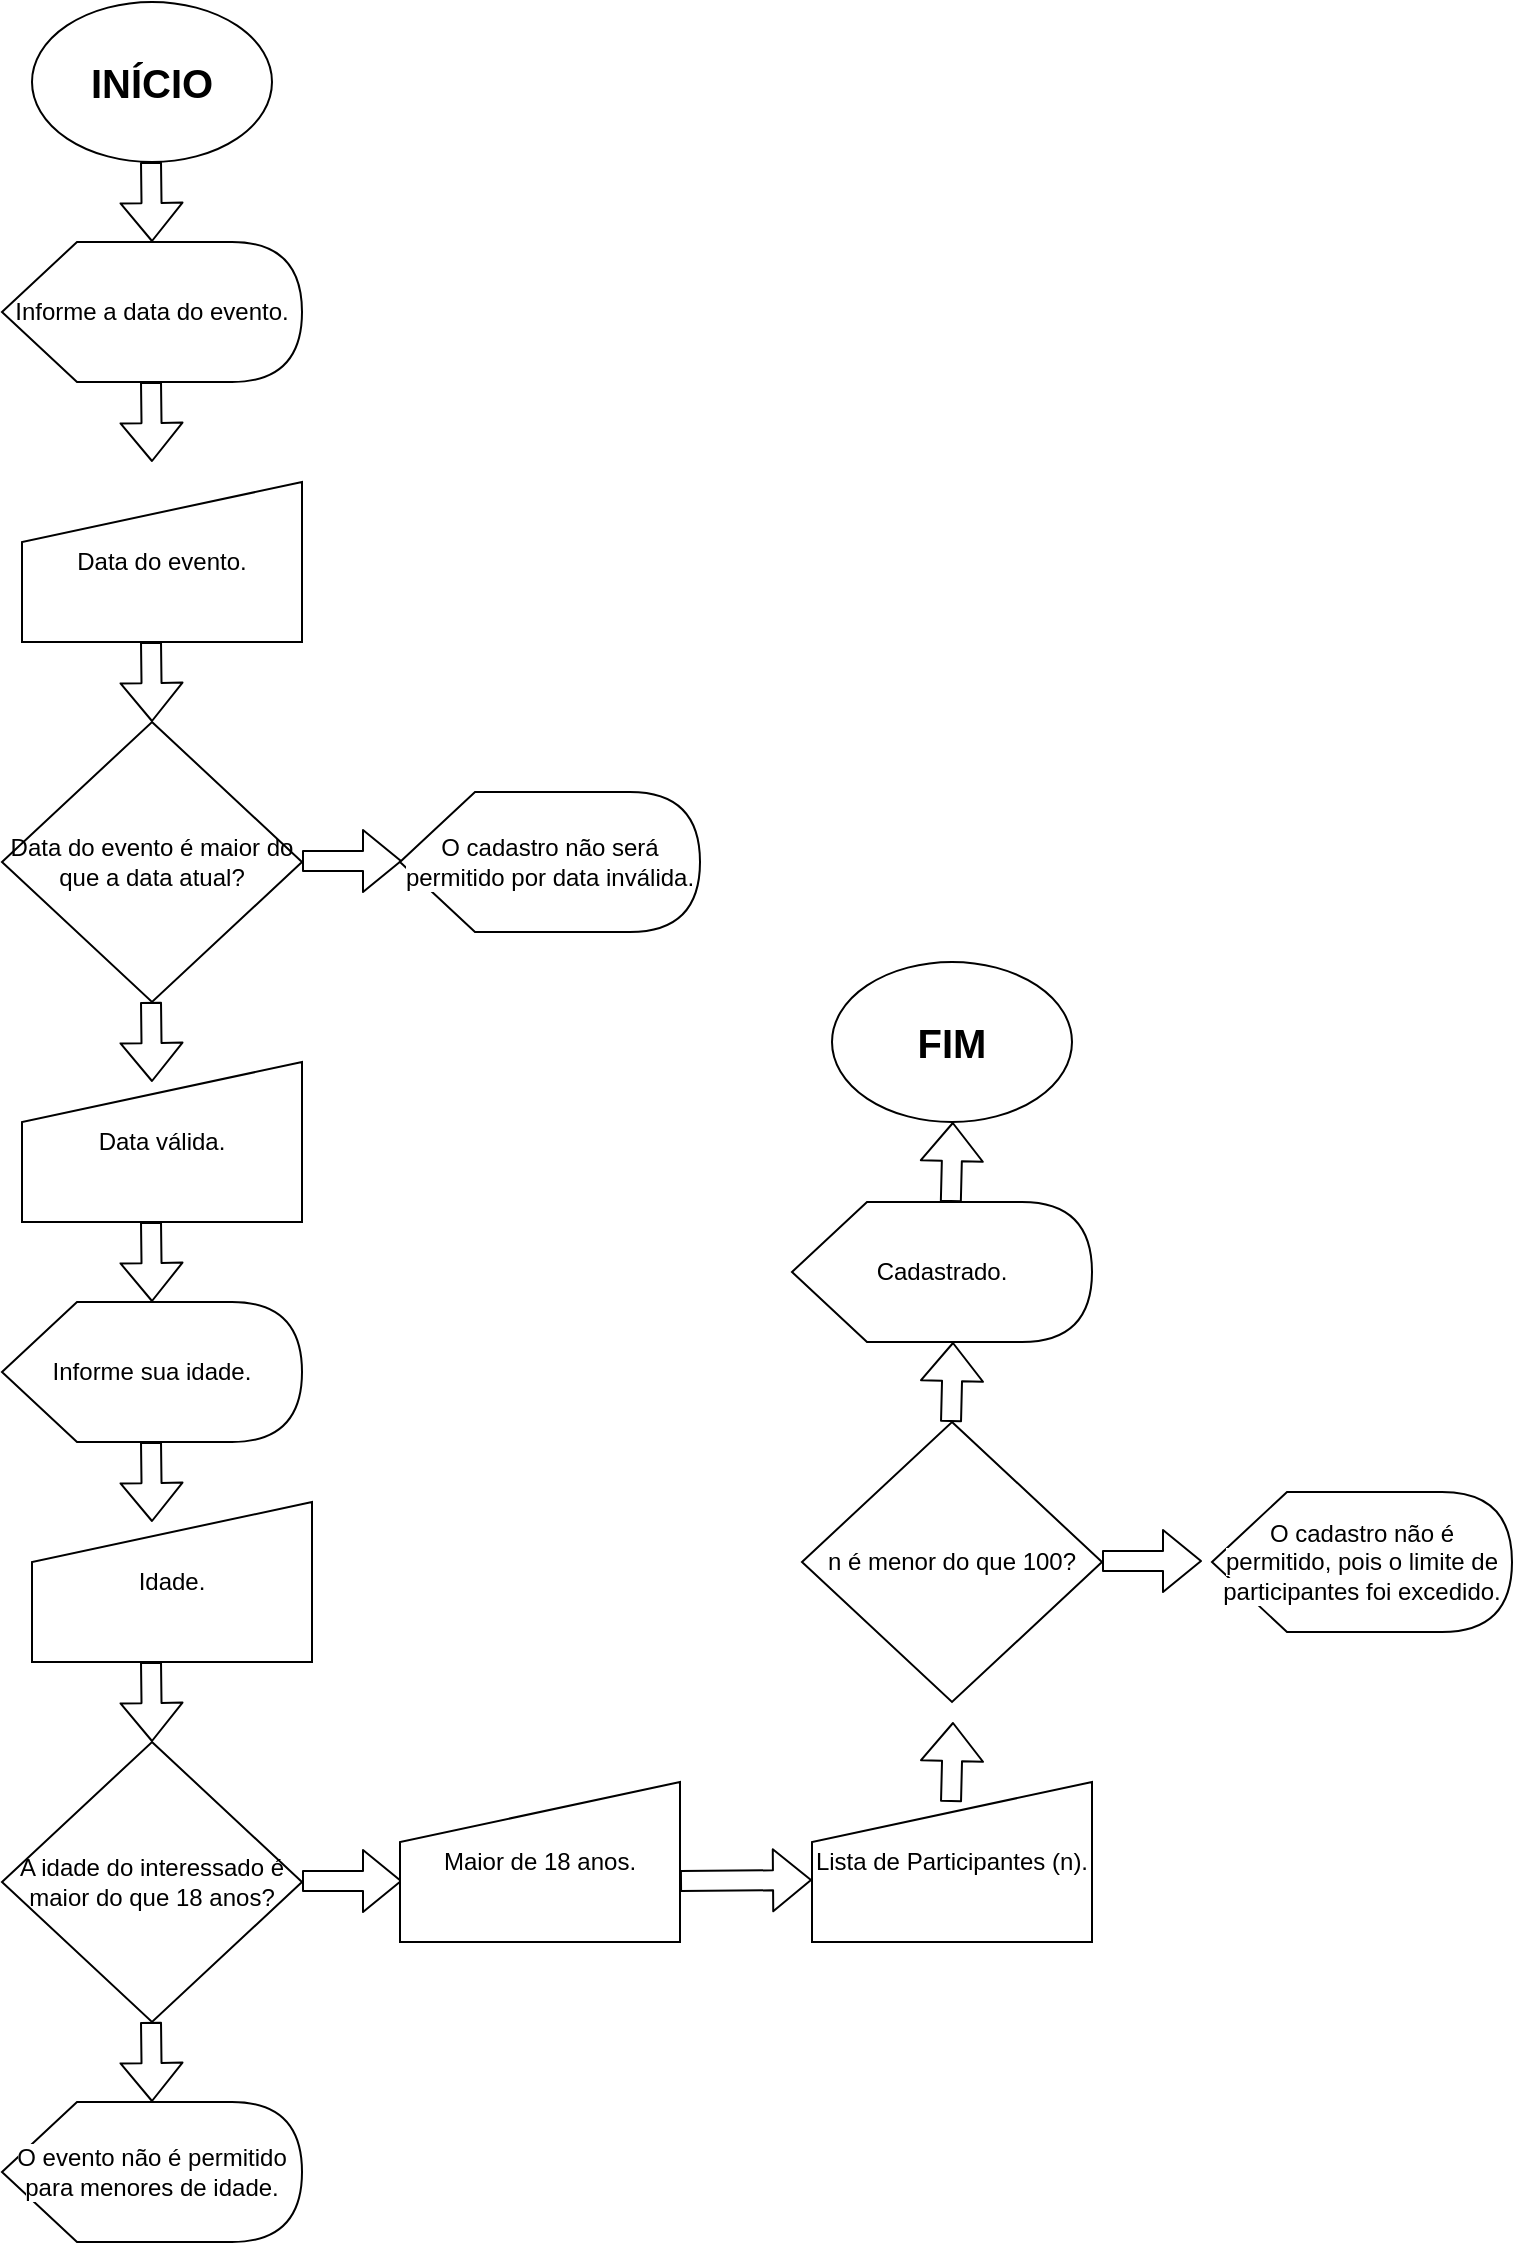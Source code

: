 <mxfile version="15.0.4" type="github">
  <diagram id="2RU3fEVLsrUB0o2Tr9gO" name="Page-1">
    <mxGraphModel dx="1021" dy="567" grid="1" gridSize="10" guides="1" tooltips="1" connect="1" arrows="1" fold="1" page="1" pageScale="1" pageWidth="827" pageHeight="1169" math="0" shadow="0">
      <root>
        <mxCell id="0" />
        <mxCell id="1" parent="0" />
        <mxCell id="YrsGiOxKX0NgvEgix6KA-1" value="&lt;b&gt;&lt;font style=&quot;font-size: 20px&quot;&gt;INÍCIO&lt;/font&gt;&lt;/b&gt;" style="ellipse;whiteSpace=wrap;html=1;" vertex="1" parent="1">
          <mxGeometry x="80" y="40" width="120" height="80" as="geometry" />
        </mxCell>
        <mxCell id="YrsGiOxKX0NgvEgix6KA-3" value="" style="shape=flexArrow;endArrow=classic;html=1;" edge="1" parent="1">
          <mxGeometry width="50" height="50" relative="1" as="geometry">
            <mxPoint x="139.5" y="120" as="sourcePoint" />
            <mxPoint x="140" y="160" as="targetPoint" />
          </mxGeometry>
        </mxCell>
        <mxCell id="YrsGiOxKX0NgvEgix6KA-4" value="" style="shape=flexArrow;endArrow=classic;html=1;" edge="1" parent="1">
          <mxGeometry width="50" height="50" relative="1" as="geometry">
            <mxPoint x="139.5" y="230" as="sourcePoint" />
            <mxPoint x="140" y="270" as="targetPoint" />
          </mxGeometry>
        </mxCell>
        <mxCell id="YrsGiOxKX0NgvEgix6KA-6" value="Informe a data do evento." style="shape=display;whiteSpace=wrap;html=1;" vertex="1" parent="1">
          <mxGeometry x="65" y="160" width="150" height="70" as="geometry" />
        </mxCell>
        <mxCell id="YrsGiOxKX0NgvEgix6KA-7" value="Data do evento." style="shape=manualInput;whiteSpace=wrap;html=1;" vertex="1" parent="1">
          <mxGeometry x="75" y="280" width="140" height="80" as="geometry" />
        </mxCell>
        <mxCell id="YrsGiOxKX0NgvEgix6KA-9" value="Data do evento é maior do que a data atual?" style="rhombus;whiteSpace=wrap;html=1;" vertex="1" parent="1">
          <mxGeometry x="65" y="400" width="150" height="140" as="geometry" />
        </mxCell>
        <mxCell id="YrsGiOxKX0NgvEgix6KA-10" value="" style="shape=flexArrow;endArrow=classic;html=1;" edge="1" parent="1">
          <mxGeometry width="50" height="50" relative="1" as="geometry">
            <mxPoint x="139.5" y="360" as="sourcePoint" />
            <mxPoint x="140" y="400" as="targetPoint" />
          </mxGeometry>
        </mxCell>
        <mxCell id="YrsGiOxKX0NgvEgix6KA-11" value="" style="shape=flexArrow;endArrow=classic;html=1;" edge="1" parent="1">
          <mxGeometry width="50" height="50" relative="1" as="geometry">
            <mxPoint x="215" y="469.5" as="sourcePoint" />
            <mxPoint x="265" y="469.5" as="targetPoint" />
          </mxGeometry>
        </mxCell>
        <mxCell id="YrsGiOxKX0NgvEgix6KA-12" value="&lt;span style=&quot;background-color: rgb(255 , 255 , 255)&quot;&gt;O cadastro não será permitido por data inválida.&lt;/span&gt;" style="shape=display;whiteSpace=wrap;html=1;" vertex="1" parent="1">
          <mxGeometry x="264" y="435" width="150" height="70" as="geometry" />
        </mxCell>
        <mxCell id="YrsGiOxKX0NgvEgix6KA-13" value="" style="shape=flexArrow;endArrow=classic;html=1;" edge="1" parent="1">
          <mxGeometry width="50" height="50" relative="1" as="geometry">
            <mxPoint x="139.5" y="540" as="sourcePoint" />
            <mxPoint x="140" y="580" as="targetPoint" />
          </mxGeometry>
        </mxCell>
        <mxCell id="YrsGiOxKX0NgvEgix6KA-15" value="Data válida." style="shape=manualInput;whiteSpace=wrap;html=1;" vertex="1" parent="1">
          <mxGeometry x="75" y="570" width="140" height="80" as="geometry" />
        </mxCell>
        <mxCell id="YrsGiOxKX0NgvEgix6KA-16" value="Informe sua idade." style="shape=display;whiteSpace=wrap;html=1;" vertex="1" parent="1">
          <mxGeometry x="65" y="690" width="150" height="70" as="geometry" />
        </mxCell>
        <mxCell id="YrsGiOxKX0NgvEgix6KA-17" value="" style="shape=flexArrow;endArrow=classic;html=1;" edge="1" parent="1">
          <mxGeometry width="50" height="50" relative="1" as="geometry">
            <mxPoint x="139.5" y="650" as="sourcePoint" />
            <mxPoint x="140" y="690" as="targetPoint" />
          </mxGeometry>
        </mxCell>
        <mxCell id="YrsGiOxKX0NgvEgix6KA-18" value="Idade." style="shape=manualInput;whiteSpace=wrap;html=1;" vertex="1" parent="1">
          <mxGeometry x="80" y="790" width="140" height="80" as="geometry" />
        </mxCell>
        <mxCell id="YrsGiOxKX0NgvEgix6KA-19" value="" style="shape=flexArrow;endArrow=classic;html=1;" edge="1" parent="1">
          <mxGeometry width="50" height="50" relative="1" as="geometry">
            <mxPoint x="139.5" y="760" as="sourcePoint" />
            <mxPoint x="140" y="800" as="targetPoint" />
          </mxGeometry>
        </mxCell>
        <mxCell id="YrsGiOxKX0NgvEgix6KA-20" value="A idade do interessado é maior do que 18 anos?" style="rhombus;whiteSpace=wrap;html=1;" vertex="1" parent="1">
          <mxGeometry x="65" y="910" width="150" height="140" as="geometry" />
        </mxCell>
        <mxCell id="YrsGiOxKX0NgvEgix6KA-21" value="" style="shape=flexArrow;endArrow=classic;html=1;" edge="1" parent="1">
          <mxGeometry width="50" height="50" relative="1" as="geometry">
            <mxPoint x="139.5" y="870" as="sourcePoint" />
            <mxPoint x="140" y="910" as="targetPoint" />
          </mxGeometry>
        </mxCell>
        <mxCell id="YrsGiOxKX0NgvEgix6KA-22" value="" style="shape=flexArrow;endArrow=classic;html=1;" edge="1" parent="1">
          <mxGeometry width="50" height="50" relative="1" as="geometry">
            <mxPoint x="215" y="979.5" as="sourcePoint" />
            <mxPoint x="265" y="979.5" as="targetPoint" />
          </mxGeometry>
        </mxCell>
        <mxCell id="YrsGiOxKX0NgvEgix6KA-23" value="&lt;span style=&quot;font-family: , , &amp;#34;sf mono&amp;#34; , &amp;#34;menlo&amp;#34; , &amp;#34;consolas&amp;#34; , &amp;#34;liberation mono&amp;#34; , monospace ; background-color: rgb(255 , 255 , 255)&quot;&gt;O evento não é permitido para menores de idade.&lt;/span&gt;" style="shape=display;whiteSpace=wrap;html=1;" vertex="1" parent="1">
          <mxGeometry x="65" y="1090" width="150" height="70" as="geometry" />
        </mxCell>
        <mxCell id="YrsGiOxKX0NgvEgix6KA-24" value="" style="shape=flexArrow;endArrow=classic;html=1;" edge="1" parent="1">
          <mxGeometry width="50" height="50" relative="1" as="geometry">
            <mxPoint x="139.5" y="1050" as="sourcePoint" />
            <mxPoint x="140" y="1090" as="targetPoint" />
          </mxGeometry>
        </mxCell>
        <mxCell id="YrsGiOxKX0NgvEgix6KA-25" value="Maior de 18 anos." style="shape=manualInput;whiteSpace=wrap;html=1;" vertex="1" parent="1">
          <mxGeometry x="264" y="930" width="140" height="80" as="geometry" />
        </mxCell>
        <mxCell id="YrsGiOxKX0NgvEgix6KA-26" value="" style="shape=flexArrow;endArrow=classic;html=1;" edge="1" parent="1">
          <mxGeometry width="50" height="50" relative="1" as="geometry">
            <mxPoint x="404" y="979.5" as="sourcePoint" />
            <mxPoint x="470" y="979" as="targetPoint" />
          </mxGeometry>
        </mxCell>
        <mxCell id="YrsGiOxKX0NgvEgix6KA-27" value="Lista de Participantes (n)." style="shape=manualInput;whiteSpace=wrap;html=1;" vertex="1" parent="1">
          <mxGeometry x="470" y="930" width="140" height="80" as="geometry" />
        </mxCell>
        <mxCell id="YrsGiOxKX0NgvEgix6KA-28" value="" style="shape=flexArrow;endArrow=classic;html=1;" edge="1" parent="1">
          <mxGeometry width="50" height="50" relative="1" as="geometry">
            <mxPoint x="539.5" y="940" as="sourcePoint" />
            <mxPoint x="540.5" y="900" as="targetPoint" />
          </mxGeometry>
        </mxCell>
        <mxCell id="YrsGiOxKX0NgvEgix6KA-32" value="n é menor do que 100?" style="rhombus;whiteSpace=wrap;html=1;" vertex="1" parent="1">
          <mxGeometry x="465" y="750" width="150" height="140" as="geometry" />
        </mxCell>
        <mxCell id="YrsGiOxKX0NgvEgix6KA-33" value="" style="shape=flexArrow;endArrow=classic;html=1;" edge="1" parent="1">
          <mxGeometry width="50" height="50" relative="1" as="geometry">
            <mxPoint x="539.5" y="750" as="sourcePoint" />
            <mxPoint x="540.5" y="710" as="targetPoint" />
          </mxGeometry>
        </mxCell>
        <mxCell id="YrsGiOxKX0NgvEgix6KA-34" value="Cadastrado." style="shape=display;whiteSpace=wrap;html=1;" vertex="1" parent="1">
          <mxGeometry x="460" y="640" width="150" height="70" as="geometry" />
        </mxCell>
        <mxCell id="YrsGiOxKX0NgvEgix6KA-35" value="" style="shape=flexArrow;endArrow=classic;html=1;" edge="1" parent="1">
          <mxGeometry width="50" height="50" relative="1" as="geometry">
            <mxPoint x="615" y="819.5" as="sourcePoint" />
            <mxPoint x="665" y="819.5" as="targetPoint" />
          </mxGeometry>
        </mxCell>
        <mxCell id="YrsGiOxKX0NgvEgix6KA-36" value="&lt;span style=&quot;background-color: rgb(255 , 255 , 255)&quot;&gt;O cadastro não é permitido, pois o limite de participantes foi excedido.&lt;/span&gt;" style="shape=display;whiteSpace=wrap;html=1;" vertex="1" parent="1">
          <mxGeometry x="670" y="785" width="150" height="70" as="geometry" />
        </mxCell>
        <mxCell id="YrsGiOxKX0NgvEgix6KA-37" value="&lt;b&gt;&lt;font style=&quot;font-size: 20px&quot;&gt;FIM&lt;/font&gt;&lt;/b&gt;" style="ellipse;whiteSpace=wrap;html=1;" vertex="1" parent="1">
          <mxGeometry x="480" y="520" width="120" height="80" as="geometry" />
        </mxCell>
        <mxCell id="YrsGiOxKX0NgvEgix6KA-38" value="" style="shape=flexArrow;endArrow=classic;html=1;" edge="1" parent="1">
          <mxGeometry width="50" height="50" relative="1" as="geometry">
            <mxPoint x="539.41" y="640" as="sourcePoint" />
            <mxPoint x="540.41" y="600" as="targetPoint" />
          </mxGeometry>
        </mxCell>
      </root>
    </mxGraphModel>
  </diagram>
</mxfile>
